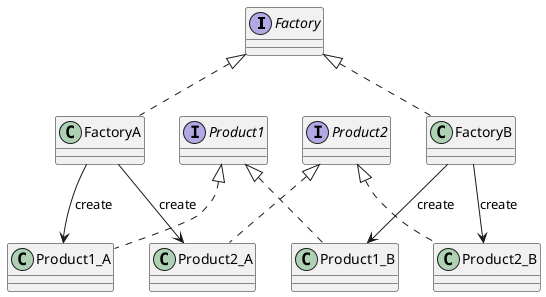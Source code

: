 @startuml

interface Factory

class FactoryA implements Factory
class FactoryB implements Factory

interface Product1
interface Product2

class Product1_A implements Product1
class Product1_B implements Product1

class Product2_A implements Product2
class Product2_B implements Product2

FactoryA --> Product1_A :create
FactoryA --> Product2_A :create

FactoryB --> Product1_B :create
FactoryB --> Product2_B :create

@enduml